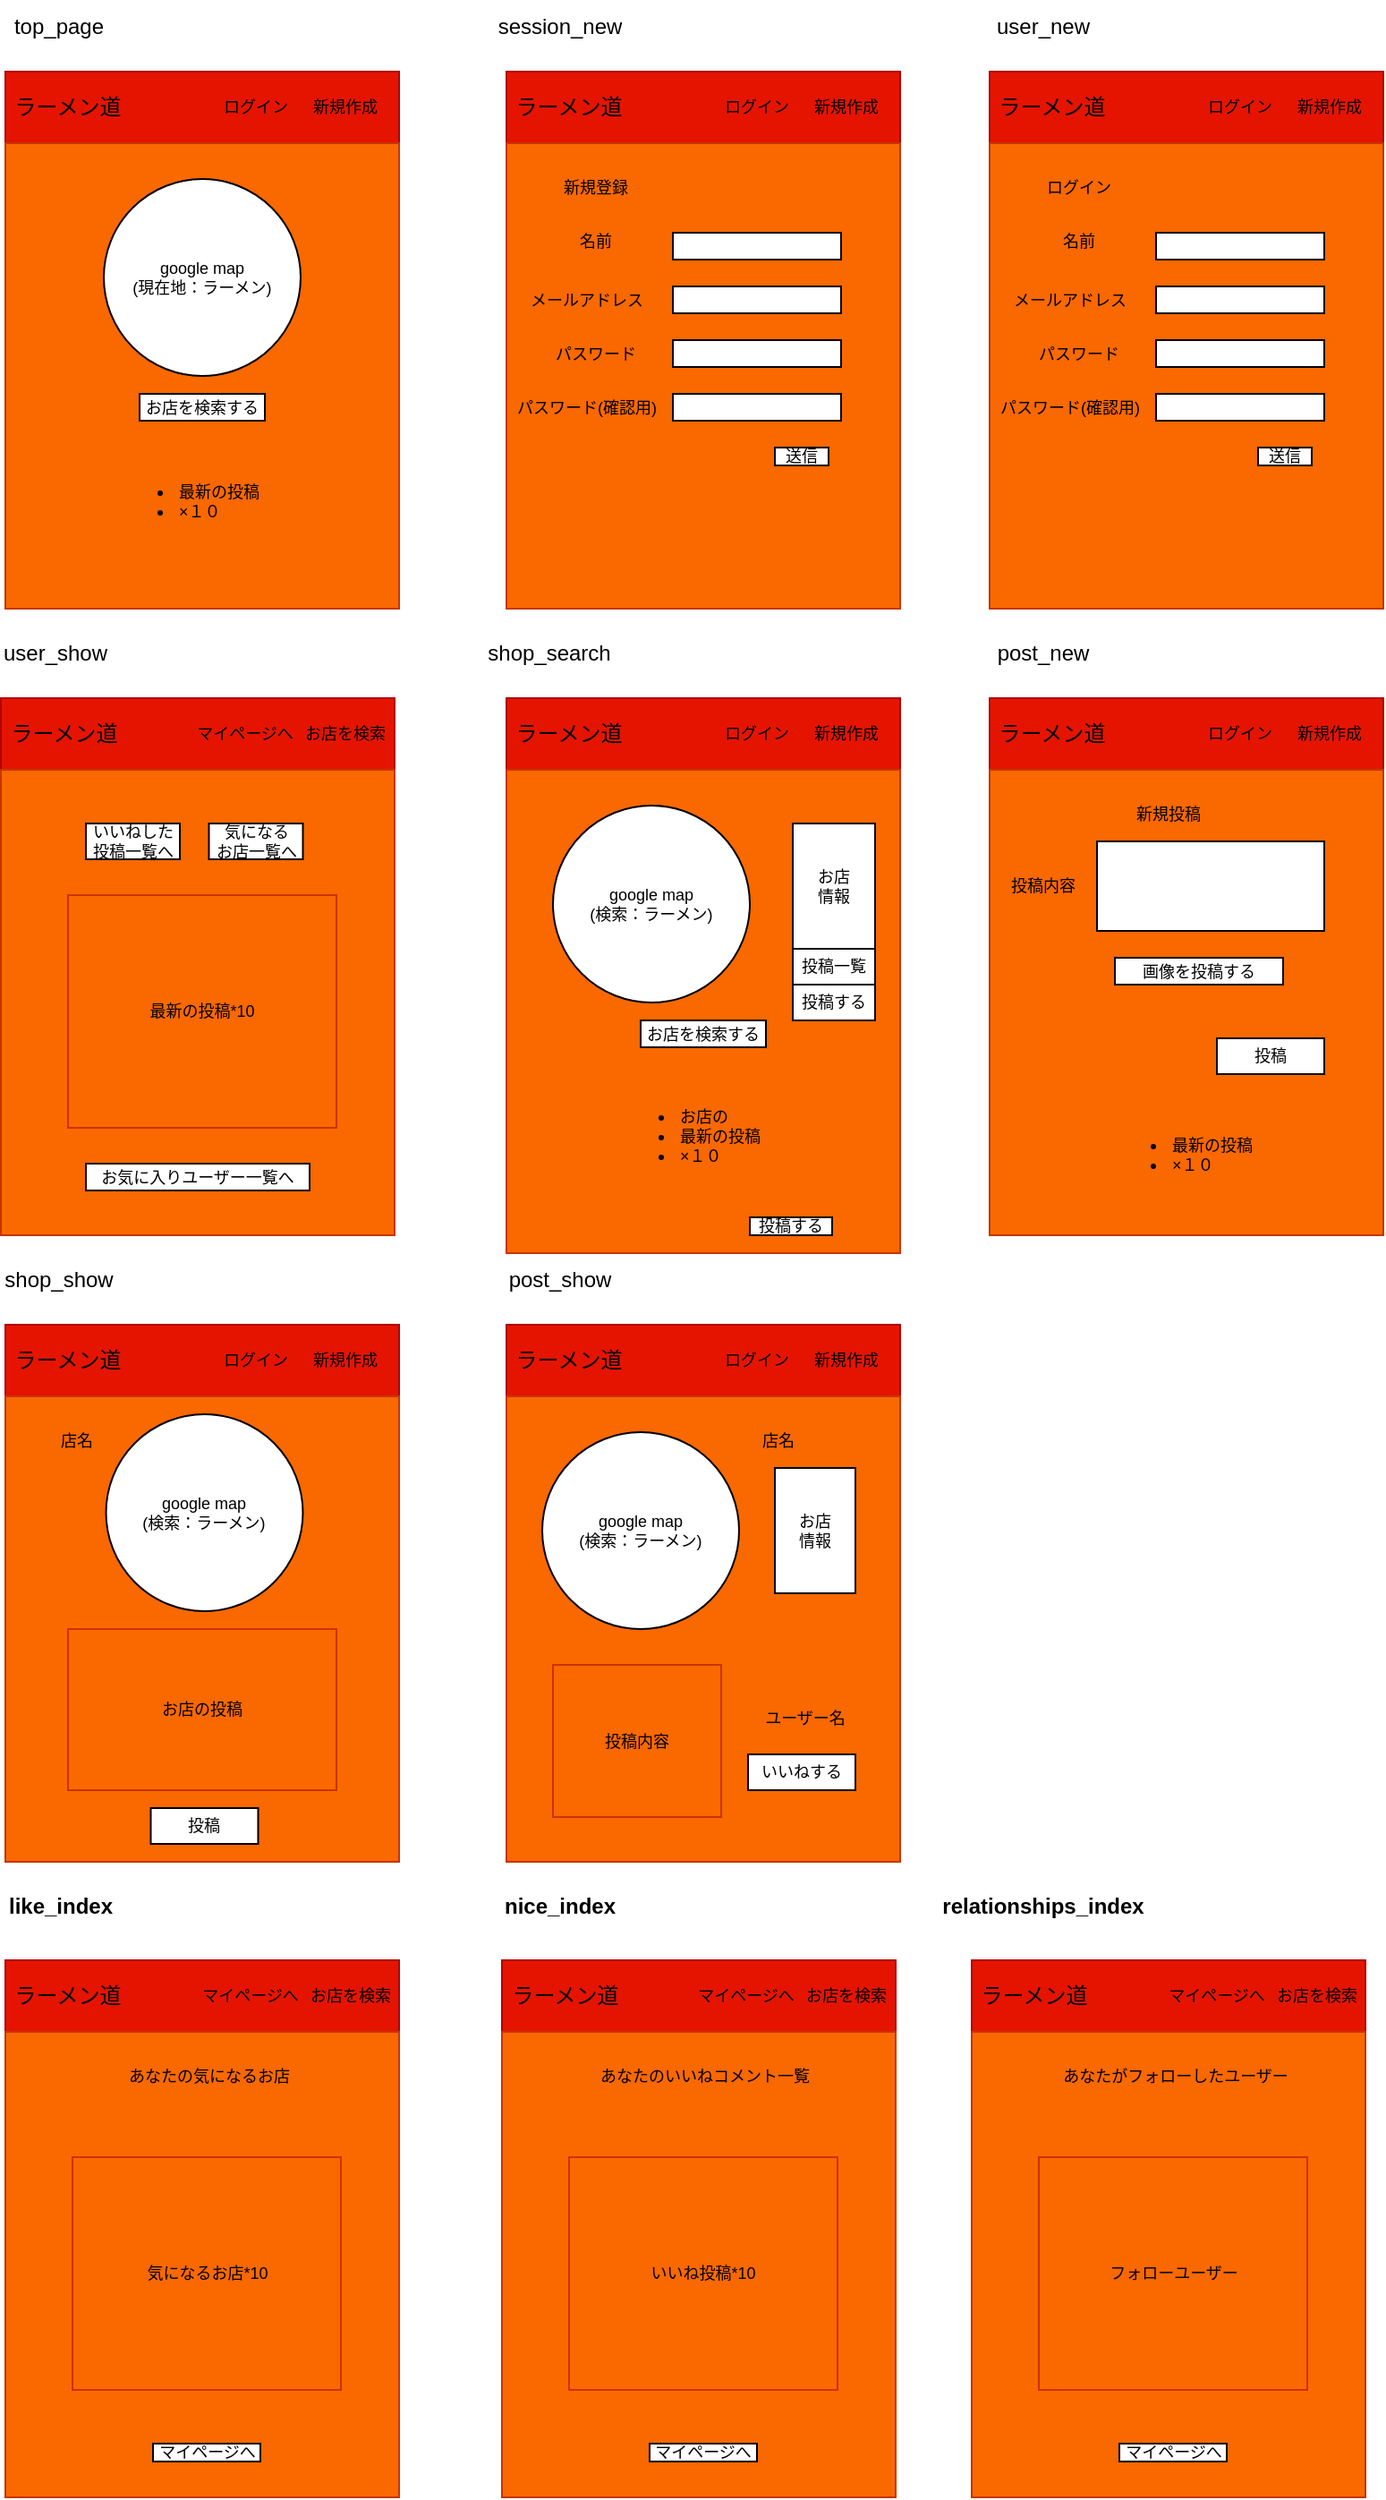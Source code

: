 <mxfile>
    <diagram id="9xKOy5lxVVfgr25C3Fqn" name="ページ1">
        <mxGraphModel dx="888" dy="485" grid="1" gridSize="10" guides="1" tooltips="1" connect="1" arrows="1" fold="1" page="1" pageScale="1" pageWidth="827" pageHeight="1169" math="0" shadow="0">
            <root>
                <mxCell id="0"/>
                <mxCell id="1" parent="0"/>
                <mxCell id="2" value="" style="rounded=0;whiteSpace=wrap;html=1;fillColor=#e51400;fontColor=#ffffff;strokeColor=#B20000;" parent="1" vertex="1">
                    <mxGeometry x="30" y="70" width="220" height="40" as="geometry"/>
                </mxCell>
                <mxCell id="3" value="" style="rounded=0;whiteSpace=wrap;html=1;fillColor=#fa6800;fontColor=#000000;strokeColor=#C73500;" parent="1" vertex="1">
                    <mxGeometry x="30" y="110" width="220" height="260" as="geometry"/>
                </mxCell>
                <mxCell id="5" value="top_page" style="text;html=1;strokeColor=none;fillColor=none;align=center;verticalAlign=middle;whiteSpace=wrap;rounded=0;" parent="1" vertex="1">
                    <mxGeometry x="30" y="30" width="60" height="30" as="geometry"/>
                </mxCell>
                <mxCell id="6" value="ラーメン道" style="text;html=1;strokeColor=none;fillColor=none;align=center;verticalAlign=middle;whiteSpace=wrap;rounded=0;" parent="1" vertex="1">
                    <mxGeometry x="30" y="75" width="70" height="30" as="geometry"/>
                </mxCell>
                <mxCell id="7" value="ログイン" style="text;html=1;strokeColor=none;fillColor=none;align=center;verticalAlign=middle;whiteSpace=wrap;rounded=0;fontSize=9;" parent="1" vertex="1">
                    <mxGeometry x="150" y="82.5" width="40" height="15" as="geometry"/>
                </mxCell>
                <mxCell id="8" value="新規作成" style="text;html=1;strokeColor=none;fillColor=none;align=center;verticalAlign=middle;whiteSpace=wrap;rounded=0;fontSize=9;" parent="1" vertex="1">
                    <mxGeometry x="200" y="82.5" width="40" height="15" as="geometry"/>
                </mxCell>
                <mxCell id="9" value="google map&lt;br&gt;(現在地：ラーメン)" style="ellipse;whiteSpace=wrap;html=1;aspect=fixed;fontSize=9;" parent="1" vertex="1">
                    <mxGeometry x="85" y="130" width="110" height="110" as="geometry"/>
                </mxCell>
                <mxCell id="10" value="&lt;ul&gt;&lt;li&gt;最新の投稿&lt;/li&gt;&lt;li&gt;×１０&lt;/li&gt;&lt;/ul&gt;" style="text;strokeColor=none;fillColor=none;html=1;whiteSpace=wrap;verticalAlign=middle;overflow=hidden;fontSize=9;" parent="1" vertex="1">
                    <mxGeometry x="85" y="260" width="105" height="100" as="geometry"/>
                </mxCell>
                <mxCell id="11" value="" style="rounded=0;whiteSpace=wrap;html=1;fillColor=#e51400;fontColor=#ffffff;strokeColor=#B20000;" parent="1" vertex="1">
                    <mxGeometry x="310" y="70" width="220" height="40" as="geometry"/>
                </mxCell>
                <mxCell id="12" value="" style="rounded=0;whiteSpace=wrap;html=1;fillColor=#fa6800;fontColor=#000000;strokeColor=#C73500;" parent="1" vertex="1">
                    <mxGeometry x="310" y="110" width="220" height="260" as="geometry"/>
                </mxCell>
                <mxCell id="13" value="ラーメン道" style="text;html=1;strokeColor=none;fillColor=none;align=center;verticalAlign=middle;whiteSpace=wrap;rounded=0;" parent="1" vertex="1">
                    <mxGeometry x="310" y="75" width="70" height="30" as="geometry"/>
                </mxCell>
                <mxCell id="14" value="ログイン" style="text;html=1;strokeColor=none;fillColor=none;align=center;verticalAlign=middle;whiteSpace=wrap;rounded=0;fontSize=9;" parent="1" vertex="1">
                    <mxGeometry x="430" y="82.5" width="40" height="15" as="geometry"/>
                </mxCell>
                <mxCell id="15" value="新規作成" style="text;html=1;strokeColor=none;fillColor=none;align=center;verticalAlign=middle;whiteSpace=wrap;rounded=0;fontSize=9;" parent="1" vertex="1">
                    <mxGeometry x="480" y="82.5" width="40" height="15" as="geometry"/>
                </mxCell>
                <mxCell id="18" value="" style="rounded=0;whiteSpace=wrap;html=1;fontSize=9;" parent="1" vertex="1">
                    <mxGeometry x="403" y="190" width="94" height="15" as="geometry"/>
                </mxCell>
                <mxCell id="19" value="" style="rounded=0;whiteSpace=wrap;html=1;fontSize=9;" parent="1" vertex="1">
                    <mxGeometry x="403" y="220" width="94" height="15" as="geometry"/>
                </mxCell>
                <mxCell id="20" value="" style="rounded=0;whiteSpace=wrap;html=1;fontSize=9;" parent="1" vertex="1">
                    <mxGeometry x="403" y="250" width="94" height="15" as="geometry"/>
                </mxCell>
                <mxCell id="21" value="" style="rounded=0;whiteSpace=wrap;html=1;fontSize=9;" parent="1" vertex="1">
                    <mxGeometry x="403" y="160" width="94" height="15" as="geometry"/>
                </mxCell>
                <mxCell id="22" value="名前" style="text;html=1;strokeColor=none;fillColor=none;align=center;verticalAlign=middle;whiteSpace=wrap;rounded=0;fontSize=9;" parent="1" vertex="1">
                    <mxGeometry x="330" y="160" width="60" height="10" as="geometry"/>
                </mxCell>
                <mxCell id="23" value="メールアドレス" style="text;html=1;strokeColor=none;fillColor=none;align=center;verticalAlign=middle;whiteSpace=wrap;rounded=0;fontSize=9;" parent="1" vertex="1">
                    <mxGeometry x="320" y="192.5" width="70" height="10" as="geometry"/>
                </mxCell>
                <mxCell id="24" value="パスワード" style="text;html=1;strokeColor=none;fillColor=none;align=center;verticalAlign=middle;whiteSpace=wrap;rounded=0;fontSize=9;" parent="1" vertex="1">
                    <mxGeometry x="330" y="222.5" width="60" height="10" as="geometry"/>
                </mxCell>
                <mxCell id="25" value="パスワード(確認用)" style="text;html=1;strokeColor=none;fillColor=none;align=center;verticalAlign=middle;whiteSpace=wrap;rounded=0;fontSize=9;" parent="1" vertex="1">
                    <mxGeometry x="310" y="252.5" width="90" height="10" as="geometry"/>
                </mxCell>
                <mxCell id="26" value="session_new" style="text;html=1;strokeColor=none;fillColor=none;align=center;verticalAlign=middle;whiteSpace=wrap;rounded=0;" parent="1" vertex="1">
                    <mxGeometry x="310" y="30" width="60" height="30" as="geometry"/>
                </mxCell>
                <mxCell id="27" value="送信" style="rounded=0;whiteSpace=wrap;html=1;fontSize=9;" parent="1" vertex="1">
                    <mxGeometry x="460" y="280" width="30" height="10" as="geometry"/>
                </mxCell>
                <mxCell id="28" value="" style="rounded=0;whiteSpace=wrap;html=1;fillColor=#e51400;fontColor=#ffffff;strokeColor=#B20000;" parent="1" vertex="1">
                    <mxGeometry x="580" y="70" width="220" height="40" as="geometry"/>
                </mxCell>
                <mxCell id="29" value="" style="rounded=0;whiteSpace=wrap;html=1;fillColor=#fa6800;fontColor=#000000;strokeColor=#C73500;" parent="1" vertex="1">
                    <mxGeometry x="580" y="110" width="220" height="260" as="geometry"/>
                </mxCell>
                <mxCell id="30" value="ラーメン道" style="text;html=1;strokeColor=none;fillColor=none;align=center;verticalAlign=middle;whiteSpace=wrap;rounded=0;" parent="1" vertex="1">
                    <mxGeometry x="580" y="75" width="70" height="30" as="geometry"/>
                </mxCell>
                <mxCell id="31" value="ログイン" style="text;html=1;strokeColor=none;fillColor=none;align=center;verticalAlign=middle;whiteSpace=wrap;rounded=0;fontSize=9;" parent="1" vertex="1">
                    <mxGeometry x="700" y="82.5" width="40" height="15" as="geometry"/>
                </mxCell>
                <mxCell id="32" value="新規作成" style="text;html=1;strokeColor=none;fillColor=none;align=center;verticalAlign=middle;whiteSpace=wrap;rounded=0;fontSize=9;" parent="1" vertex="1">
                    <mxGeometry x="750" y="82.5" width="40" height="15" as="geometry"/>
                </mxCell>
                <mxCell id="33" value="" style="rounded=0;whiteSpace=wrap;html=1;fontSize=9;" parent="1" vertex="1">
                    <mxGeometry x="673" y="190" width="94" height="15" as="geometry"/>
                </mxCell>
                <mxCell id="34" value="" style="rounded=0;whiteSpace=wrap;html=1;fontSize=9;" parent="1" vertex="1">
                    <mxGeometry x="673" y="220" width="94" height="15" as="geometry"/>
                </mxCell>
                <mxCell id="35" value="" style="rounded=0;whiteSpace=wrap;html=1;fontSize=9;" parent="1" vertex="1">
                    <mxGeometry x="673" y="250" width="94" height="15" as="geometry"/>
                </mxCell>
                <mxCell id="36" value="" style="rounded=0;whiteSpace=wrap;html=1;fontSize=9;" parent="1" vertex="1">
                    <mxGeometry x="673" y="160" width="94" height="15" as="geometry"/>
                </mxCell>
                <mxCell id="37" value="名前" style="text;html=1;strokeColor=none;fillColor=none;align=center;verticalAlign=middle;whiteSpace=wrap;rounded=0;fontSize=9;" parent="1" vertex="1">
                    <mxGeometry x="600" y="160" width="60" height="10" as="geometry"/>
                </mxCell>
                <mxCell id="38" value="メールアドレス" style="text;html=1;strokeColor=none;fillColor=none;align=center;verticalAlign=middle;whiteSpace=wrap;rounded=0;fontSize=9;" parent="1" vertex="1">
                    <mxGeometry x="590" y="192.5" width="70" height="10" as="geometry"/>
                </mxCell>
                <mxCell id="39" value="パスワード" style="text;html=1;strokeColor=none;fillColor=none;align=center;verticalAlign=middle;whiteSpace=wrap;rounded=0;fontSize=9;" parent="1" vertex="1">
                    <mxGeometry x="600" y="222.5" width="60" height="10" as="geometry"/>
                </mxCell>
                <mxCell id="40" value="パスワード(確認用)" style="text;html=1;strokeColor=none;fillColor=none;align=center;verticalAlign=middle;whiteSpace=wrap;rounded=0;fontSize=9;" parent="1" vertex="1">
                    <mxGeometry x="580" y="252.5" width="90" height="10" as="geometry"/>
                </mxCell>
                <mxCell id="41" value="user_new" style="text;html=1;strokeColor=none;fillColor=none;align=center;verticalAlign=middle;whiteSpace=wrap;rounded=0;" parent="1" vertex="1">
                    <mxGeometry x="580" y="30" width="60" height="30" as="geometry"/>
                </mxCell>
                <mxCell id="42" value="送信" style="rounded=0;whiteSpace=wrap;html=1;fontSize=9;" parent="1" vertex="1">
                    <mxGeometry x="730" y="280" width="30" height="10" as="geometry"/>
                </mxCell>
                <mxCell id="44" value="新規登録" style="text;html=1;strokeColor=none;fillColor=none;align=center;verticalAlign=middle;whiteSpace=wrap;rounded=0;fontSize=9;" parent="1" vertex="1">
                    <mxGeometry x="330" y="120" width="60" height="30" as="geometry"/>
                </mxCell>
                <mxCell id="45" value="ログイン" style="text;html=1;strokeColor=none;fillColor=none;align=center;verticalAlign=middle;whiteSpace=wrap;rounded=0;fontSize=9;" parent="1" vertex="1">
                    <mxGeometry x="600" y="120" width="60" height="30" as="geometry"/>
                </mxCell>
                <mxCell id="46" value="お店を検索する" style="rounded=0;whiteSpace=wrap;html=1;fontSize=9;" parent="1" vertex="1">
                    <mxGeometry x="105" y="250" width="70" height="15" as="geometry"/>
                </mxCell>
                <mxCell id="47" value="" style="rounded=0;whiteSpace=wrap;html=1;fillColor=#e51400;fontColor=#ffffff;strokeColor=#B20000;" parent="1" vertex="1">
                    <mxGeometry x="27.5" y="420" width="220" height="40" as="geometry"/>
                </mxCell>
                <mxCell id="48" value="" style="rounded=0;whiteSpace=wrap;html=1;fillColor=#fa6800;fontColor=#000000;strokeColor=#C73500;" parent="1" vertex="1">
                    <mxGeometry x="27.5" y="460" width="220" height="260" as="geometry"/>
                </mxCell>
                <mxCell id="49" value="user_show" style="text;html=1;strokeColor=none;fillColor=none;align=center;verticalAlign=middle;whiteSpace=wrap;rounded=0;" parent="1" vertex="1">
                    <mxGeometry x="27.5" y="380" width="60" height="30" as="geometry"/>
                </mxCell>
                <mxCell id="50" value="ラーメン道" style="text;html=1;strokeColor=none;fillColor=none;align=center;verticalAlign=middle;whiteSpace=wrap;rounded=0;" parent="1" vertex="1">
                    <mxGeometry x="27.5" y="425" width="70" height="30" as="geometry"/>
                </mxCell>
                <mxCell id="51" value="マイページへ" style="text;html=1;strokeColor=none;fillColor=none;align=center;verticalAlign=middle;whiteSpace=wrap;rounded=0;fontSize=9;" parent="1" vertex="1">
                    <mxGeometry x="135" y="436.25" width="57.5" height="7.5" as="geometry"/>
                </mxCell>
                <mxCell id="52" value="お店を検索" style="text;html=1;strokeColor=none;fillColor=none;align=center;verticalAlign=middle;whiteSpace=wrap;rounded=0;fontSize=9;" parent="1" vertex="1">
                    <mxGeometry x="195" y="432.5" width="50" height="15" as="geometry"/>
                </mxCell>
                <mxCell id="57" value="最新の投稿*10" style="rounded=0;whiteSpace=wrap;html=1;fontSize=9;fillColor=#fa6800;fontColor=#000000;strokeColor=#C73500;" parent="1" vertex="1">
                    <mxGeometry x="65" y="530" width="150" height="130" as="geometry"/>
                </mxCell>
                <mxCell id="58" value="いいねした投稿一覧へ" style="rounded=0;whiteSpace=wrap;html=1;fontSize=9;" parent="1" vertex="1">
                    <mxGeometry x="75" y="490" width="52.5" height="20" as="geometry"/>
                </mxCell>
                <mxCell id="59" value="お気に入りユーザー一覧へ" style="rounded=0;whiteSpace=wrap;html=1;fontSize=9;" parent="1" vertex="1">
                    <mxGeometry x="75" y="680" width="125" height="15" as="geometry"/>
                </mxCell>
                <mxCell id="60" value="気になる&lt;br&gt;お店一覧へ" style="rounded=0;whiteSpace=wrap;html=1;fontSize=9;" parent="1" vertex="1">
                    <mxGeometry x="143.75" y="490" width="52.5" height="20" as="geometry"/>
                </mxCell>
                <mxCell id="61" value="" style="rounded=0;whiteSpace=wrap;html=1;fillColor=#e51400;fontColor=#ffffff;strokeColor=#B20000;" parent="1" vertex="1">
                    <mxGeometry x="310" y="420" width="220" height="40" as="geometry"/>
                </mxCell>
                <mxCell id="62" value="" style="rounded=0;whiteSpace=wrap;html=1;fillColor=#fa6800;fontColor=#000000;strokeColor=#C73500;" parent="1" vertex="1">
                    <mxGeometry x="310" y="460" width="220" height="270" as="geometry"/>
                </mxCell>
                <mxCell id="63" value="shop_search" style="text;html=1;strokeColor=none;fillColor=none;align=center;verticalAlign=middle;whiteSpace=wrap;rounded=0;" parent="1" vertex="1">
                    <mxGeometry x="304" y="380" width="60" height="30" as="geometry"/>
                </mxCell>
                <mxCell id="64" value="ラーメン道" style="text;html=1;strokeColor=none;fillColor=none;align=center;verticalAlign=middle;whiteSpace=wrap;rounded=0;" parent="1" vertex="1">
                    <mxGeometry x="310" y="425" width="70" height="30" as="geometry"/>
                </mxCell>
                <mxCell id="65" value="ログイン" style="text;html=1;strokeColor=none;fillColor=none;align=center;verticalAlign=middle;whiteSpace=wrap;rounded=0;fontSize=9;" parent="1" vertex="1">
                    <mxGeometry x="430" y="432.5" width="40" height="15" as="geometry"/>
                </mxCell>
                <mxCell id="66" value="新規作成" style="text;html=1;strokeColor=none;fillColor=none;align=center;verticalAlign=middle;whiteSpace=wrap;rounded=0;fontSize=9;" parent="1" vertex="1">
                    <mxGeometry x="480" y="432.5" width="40" height="15" as="geometry"/>
                </mxCell>
                <mxCell id="67" value="google map&lt;br&gt;(検索：ラーメン)" style="ellipse;whiteSpace=wrap;html=1;aspect=fixed;fontSize=9;" parent="1" vertex="1">
                    <mxGeometry x="336" y="480" width="110" height="110" as="geometry"/>
                </mxCell>
                <mxCell id="68" value="&lt;ul&gt;&lt;li&gt;お店の&lt;/li&gt;&lt;li&gt;最新の投稿&lt;/li&gt;&lt;li&gt;×１０&lt;/li&gt;&lt;/ul&gt;" style="text;strokeColor=none;fillColor=none;html=1;whiteSpace=wrap;verticalAlign=middle;overflow=hidden;fontSize=9;" parent="1" vertex="1">
                    <mxGeometry x="365" y="620" width="105" height="90" as="geometry"/>
                </mxCell>
                <mxCell id="69" value="お店を検索する" style="rounded=0;whiteSpace=wrap;html=1;fontSize=9;" parent="1" vertex="1">
                    <mxGeometry x="385" y="600" width="70" height="15" as="geometry"/>
                </mxCell>
                <mxCell id="70" value="お店&lt;br&gt;情報" style="rounded=0;whiteSpace=wrap;html=1;fontSize=9;" parent="1" vertex="1">
                    <mxGeometry x="470" y="490" width="46" height="70" as="geometry"/>
                </mxCell>
                <mxCell id="71" value="投稿する" style="rounded=0;whiteSpace=wrap;html=1;fontSize=9;" parent="1" vertex="1">
                    <mxGeometry x="470" y="580" width="46" height="20" as="geometry"/>
                </mxCell>
                <mxCell id="72" value="" style="rounded=0;whiteSpace=wrap;html=1;fillColor=#e51400;fontColor=#ffffff;strokeColor=#B20000;" parent="1" vertex="1">
                    <mxGeometry x="580" y="420" width="220" height="40" as="geometry"/>
                </mxCell>
                <mxCell id="73" value="" style="rounded=0;whiteSpace=wrap;html=1;fillColor=#fa6800;fontColor=#000000;strokeColor=#C73500;" parent="1" vertex="1">
                    <mxGeometry x="580" y="460" width="220" height="260" as="geometry"/>
                </mxCell>
                <mxCell id="74" value="ラーメン道" style="text;html=1;strokeColor=none;fillColor=none;align=center;verticalAlign=middle;whiteSpace=wrap;rounded=0;" parent="1" vertex="1">
                    <mxGeometry x="580" y="425" width="70" height="30" as="geometry"/>
                </mxCell>
                <mxCell id="75" value="ログイン" style="text;html=1;strokeColor=none;fillColor=none;align=center;verticalAlign=middle;whiteSpace=wrap;rounded=0;fontSize=9;" parent="1" vertex="1">
                    <mxGeometry x="700" y="432.5" width="40" height="15" as="geometry"/>
                </mxCell>
                <mxCell id="76" value="新規作成" style="text;html=1;strokeColor=none;fillColor=none;align=center;verticalAlign=middle;whiteSpace=wrap;rounded=0;fontSize=9;" parent="1" vertex="1">
                    <mxGeometry x="750" y="432.5" width="40" height="15" as="geometry"/>
                </mxCell>
                <mxCell id="79" value="画像を投稿する" style="rounded=0;whiteSpace=wrap;html=1;fontSize=9;" parent="1" vertex="1">
                    <mxGeometry x="650" y="565" width="94" height="15" as="geometry"/>
                </mxCell>
                <mxCell id="80" value="" style="rounded=0;whiteSpace=wrap;html=1;fontSize=9;" parent="1" vertex="1">
                    <mxGeometry x="640" y="500" width="127" height="50" as="geometry"/>
                </mxCell>
                <mxCell id="81" value="投稿内容" style="text;html=1;strokeColor=none;fillColor=none;align=center;verticalAlign=middle;whiteSpace=wrap;rounded=0;fontSize=9;" parent="1" vertex="1">
                    <mxGeometry x="580" y="510" width="60" height="30" as="geometry"/>
                </mxCell>
                <mxCell id="85" value="post_new" style="text;html=1;strokeColor=none;fillColor=none;align=center;verticalAlign=middle;whiteSpace=wrap;rounded=0;" parent="1" vertex="1">
                    <mxGeometry x="580" y="380" width="60" height="30" as="geometry"/>
                </mxCell>
                <mxCell id="86" value="投稿" style="rounded=0;whiteSpace=wrap;html=1;fontSize=9;" parent="1" vertex="1">
                    <mxGeometry x="707" y="610" width="60" height="20" as="geometry"/>
                </mxCell>
                <mxCell id="87" value="新規投稿" style="text;html=1;strokeColor=none;fillColor=none;align=center;verticalAlign=middle;whiteSpace=wrap;rounded=0;fontSize=9;" parent="1" vertex="1">
                    <mxGeometry x="650" y="470" width="60" height="30" as="geometry"/>
                </mxCell>
                <mxCell id="89" value="&lt;ul&gt;&lt;li&gt;最新の投稿&lt;/li&gt;&lt;li&gt;×１０&lt;/li&gt;&lt;/ul&gt;" style="text;strokeColor=none;fillColor=none;html=1;whiteSpace=wrap;verticalAlign=middle;overflow=hidden;fontSize=9;" parent="1" vertex="1">
                    <mxGeometry x="640" y="630" width="105" height="90" as="geometry"/>
                </mxCell>
                <mxCell id="90" value="投稿する" style="rounded=0;whiteSpace=wrap;html=1;fontSize=9;" parent="1" vertex="1">
                    <mxGeometry x="446" y="710" width="46" height="10" as="geometry"/>
                </mxCell>
                <mxCell id="91" value="投稿一覧" style="rounded=0;whiteSpace=wrap;html=1;fontSize=9;" parent="1" vertex="1">
                    <mxGeometry x="470" y="560" width="46" height="20" as="geometry"/>
                </mxCell>
                <mxCell id="93" value="" style="rounded=0;whiteSpace=wrap;html=1;fillColor=#e51400;fontColor=#ffffff;strokeColor=#B20000;" parent="1" vertex="1">
                    <mxGeometry x="30" y="770" width="220" height="40" as="geometry"/>
                </mxCell>
                <mxCell id="94" value="" style="rounded=0;whiteSpace=wrap;html=1;fillColor=#fa6800;fontColor=#000000;strokeColor=#C73500;" parent="1" vertex="1">
                    <mxGeometry x="30" y="810" width="220" height="260" as="geometry"/>
                </mxCell>
                <mxCell id="95" value="ラーメン道" style="text;html=1;strokeColor=none;fillColor=none;align=center;verticalAlign=middle;whiteSpace=wrap;rounded=0;" parent="1" vertex="1">
                    <mxGeometry x="30" y="775" width="70" height="30" as="geometry"/>
                </mxCell>
                <mxCell id="96" value="ログイン" style="text;html=1;strokeColor=none;fillColor=none;align=center;verticalAlign=middle;whiteSpace=wrap;rounded=0;fontSize=9;" parent="1" vertex="1">
                    <mxGeometry x="150" y="782.5" width="40" height="15" as="geometry"/>
                </mxCell>
                <mxCell id="97" value="新規作成" style="text;html=1;strokeColor=none;fillColor=none;align=center;verticalAlign=middle;whiteSpace=wrap;rounded=0;fontSize=9;" parent="1" vertex="1">
                    <mxGeometry x="200" y="782.5" width="40" height="15" as="geometry"/>
                </mxCell>
                <mxCell id="101" value="shop_show" style="text;html=1;strokeColor=none;fillColor=none;align=center;verticalAlign=middle;whiteSpace=wrap;rounded=0;" parent="1" vertex="1">
                    <mxGeometry x="30" y="730" width="60" height="30" as="geometry"/>
                </mxCell>
                <mxCell id="102" value="投稿" style="rounded=0;whiteSpace=wrap;html=1;fontSize=9;" parent="1" vertex="1">
                    <mxGeometry x="111.25" y="1040" width="60" height="20" as="geometry"/>
                </mxCell>
                <mxCell id="105" value="お店の投稿" style="rounded=0;whiteSpace=wrap;html=1;fontSize=9;fillColor=#fa6800;fontColor=#000000;strokeColor=#C73500;" parent="1" vertex="1">
                    <mxGeometry x="65" y="940" width="150" height="90" as="geometry"/>
                </mxCell>
                <mxCell id="107" value="店名" style="text;html=1;strokeColor=none;fillColor=none;align=center;verticalAlign=middle;whiteSpace=wrap;rounded=0;fontSize=9;" parent="1" vertex="1">
                    <mxGeometry x="40" y="820" width="60" height="30" as="geometry"/>
                </mxCell>
                <mxCell id="108" value="google map&lt;br&gt;(検索：ラーメン)" style="ellipse;whiteSpace=wrap;html=1;aspect=fixed;fontSize=9;" parent="1" vertex="1">
                    <mxGeometry x="86.25" y="820" width="110" height="110" as="geometry"/>
                </mxCell>
                <mxCell id="109" value="" style="rounded=0;whiteSpace=wrap;html=1;fillColor=#e51400;fontColor=#ffffff;strokeColor=#B20000;" parent="1" vertex="1">
                    <mxGeometry x="310" y="770" width="220" height="40" as="geometry"/>
                </mxCell>
                <mxCell id="110" value="" style="rounded=0;whiteSpace=wrap;html=1;fillColor=#fa6800;fontColor=#000000;strokeColor=#C73500;" parent="1" vertex="1">
                    <mxGeometry x="310" y="810" width="220" height="260" as="geometry"/>
                </mxCell>
                <mxCell id="111" value="ラーメン道" style="text;html=1;strokeColor=none;fillColor=none;align=center;verticalAlign=middle;whiteSpace=wrap;rounded=0;" parent="1" vertex="1">
                    <mxGeometry x="310" y="775" width="70" height="30" as="geometry"/>
                </mxCell>
                <mxCell id="112" value="ログイン" style="text;html=1;strokeColor=none;fillColor=none;align=center;verticalAlign=middle;whiteSpace=wrap;rounded=0;fontSize=9;" parent="1" vertex="1">
                    <mxGeometry x="430" y="782.5" width="40" height="15" as="geometry"/>
                </mxCell>
                <mxCell id="113" value="新規作成" style="text;html=1;strokeColor=none;fillColor=none;align=center;verticalAlign=middle;whiteSpace=wrap;rounded=0;fontSize=9;" parent="1" vertex="1">
                    <mxGeometry x="480" y="782.5" width="40" height="15" as="geometry"/>
                </mxCell>
                <mxCell id="114" value="post_show" style="text;html=1;strokeColor=none;fillColor=none;align=center;verticalAlign=middle;whiteSpace=wrap;rounded=0;" parent="1" vertex="1">
                    <mxGeometry x="310" y="730" width="60" height="30" as="geometry"/>
                </mxCell>
                <mxCell id="116" value="投稿内容" style="rounded=0;whiteSpace=wrap;html=1;fontSize=9;fillColor=#fa6800;fontColor=#000000;strokeColor=#C73500;" parent="1" vertex="1">
                    <mxGeometry x="336" y="960" width="94" height="85" as="geometry"/>
                </mxCell>
                <mxCell id="117" value="店名" style="text;html=1;strokeColor=none;fillColor=none;align=center;verticalAlign=middle;whiteSpace=wrap;rounded=0;fontSize=9;" parent="1" vertex="1">
                    <mxGeometry x="432" y="820" width="60" height="30" as="geometry"/>
                </mxCell>
                <mxCell id="118" value="google map&lt;br&gt;(検索：ラーメン)" style="ellipse;whiteSpace=wrap;html=1;aspect=fixed;fontSize=9;" parent="1" vertex="1">
                    <mxGeometry x="330" y="830" width="110" height="110" as="geometry"/>
                </mxCell>
                <mxCell id="119" value="ユーザー名" style="text;html=1;strokeColor=none;fillColor=none;align=center;verticalAlign=middle;whiteSpace=wrap;rounded=0;fontSize=9;" parent="1" vertex="1">
                    <mxGeometry x="432" y="980" width="90" height="20" as="geometry"/>
                </mxCell>
                <mxCell id="120" value="いいねする" style="rounded=0;whiteSpace=wrap;html=1;fontSize=9;" parent="1" vertex="1">
                    <mxGeometry x="445" y="1010" width="60" height="20" as="geometry"/>
                </mxCell>
                <mxCell id="121" value="お店&lt;br&gt;情報" style="rounded=0;whiteSpace=wrap;html=1;fontSize=9;" parent="1" vertex="1">
                    <mxGeometry x="460" y="850" width="45" height="70" as="geometry"/>
                </mxCell>
                <mxCell id="122" value="" style="rounded=0;whiteSpace=wrap;html=1;fillColor=#e51400;fontColor=#ffffff;strokeColor=#B20000;" parent="1" vertex="1">
                    <mxGeometry x="30" y="1125" width="220" height="40" as="geometry"/>
                </mxCell>
                <mxCell id="123" value="" style="rounded=0;whiteSpace=wrap;html=1;fillColor=#fa6800;fontColor=#000000;strokeColor=#C73500;" parent="1" vertex="1">
                    <mxGeometry x="30" y="1165" width="220" height="260" as="geometry"/>
                </mxCell>
                <mxCell id="124" value="&lt;b&gt;like_index&lt;/b&gt;" style="text;html=1;strokeColor=none;fillColor=none;align=center;verticalAlign=middle;whiteSpace=wrap;rounded=0;" parent="1" vertex="1">
                    <mxGeometry x="31.25" y="1080" width="60" height="30" as="geometry"/>
                </mxCell>
                <mxCell id="125" value="ラーメン道" style="text;html=1;strokeColor=none;fillColor=none;align=center;verticalAlign=middle;whiteSpace=wrap;rounded=0;" parent="1" vertex="1">
                    <mxGeometry x="30" y="1130" width="70" height="30" as="geometry"/>
                </mxCell>
                <mxCell id="126" value="マイページへ" style="text;html=1;strokeColor=none;fillColor=none;align=center;verticalAlign=middle;whiteSpace=wrap;rounded=0;fontSize=9;" parent="1" vertex="1">
                    <mxGeometry x="137.5" y="1141.25" width="57.5" height="7.5" as="geometry"/>
                </mxCell>
                <mxCell id="127" value="お店を検索" style="text;html=1;strokeColor=none;fillColor=none;align=center;verticalAlign=middle;whiteSpace=wrap;rounded=0;fontSize=9;" parent="1" vertex="1">
                    <mxGeometry x="197.5" y="1137.5" width="50" height="15" as="geometry"/>
                </mxCell>
                <mxCell id="128" value="気になるお店*10" style="rounded=0;whiteSpace=wrap;html=1;fontSize=9;fillColor=#fa6800;fontColor=#000000;strokeColor=#C73500;" parent="1" vertex="1">
                    <mxGeometry x="67.5" y="1235" width="150" height="130" as="geometry"/>
                </mxCell>
                <mxCell id="134" value="&lt;span style=&quot;font-weight: 700&quot;&gt;nice&lt;/span&gt;&lt;b&gt;_index&lt;/b&gt;" style="text;html=1;strokeColor=none;fillColor=none;align=center;verticalAlign=middle;whiteSpace=wrap;rounded=0;" parent="1" vertex="1">
                    <mxGeometry x="310" y="1080" width="60" height="30" as="geometry"/>
                </mxCell>
                <mxCell id="144" value="&lt;span style=&quot;font-weight: 700&quot;&gt;relationships&lt;/span&gt;&lt;b&gt;_index&lt;/b&gt;" style="text;html=1;strokeColor=none;fillColor=none;align=center;verticalAlign=middle;whiteSpace=wrap;rounded=0;" parent="1" vertex="1">
                    <mxGeometry x="580" y="1080" width="60" height="30" as="geometry"/>
                </mxCell>
                <mxCell id="152" value="あなたの気になるお店" style="text;html=1;strokeColor=none;fillColor=none;align=center;verticalAlign=middle;whiteSpace=wrap;rounded=0;fontSize=9;" parent="1" vertex="1">
                    <mxGeometry x="68.75" y="1175" width="150" height="30" as="geometry"/>
                </mxCell>
                <mxCell id="153" value="マイページへ" style="rounded=0;whiteSpace=wrap;html=1;fontSize=9;" parent="1" vertex="1">
                    <mxGeometry x="112.5" y="1395" width="60" height="10" as="geometry"/>
                </mxCell>
                <mxCell id="154" value="" style="rounded=0;whiteSpace=wrap;html=1;fillColor=#e51400;fontColor=#ffffff;strokeColor=#B20000;" parent="1" vertex="1">
                    <mxGeometry x="307.5" y="1125" width="220" height="40" as="geometry"/>
                </mxCell>
                <mxCell id="155" value="" style="rounded=0;whiteSpace=wrap;html=1;fillColor=#fa6800;fontColor=#000000;strokeColor=#C73500;" parent="1" vertex="1">
                    <mxGeometry x="307.5" y="1165" width="220" height="260" as="geometry"/>
                </mxCell>
                <mxCell id="156" value="ラーメン道" style="text;html=1;strokeColor=none;fillColor=none;align=center;verticalAlign=middle;whiteSpace=wrap;rounded=0;" parent="1" vertex="1">
                    <mxGeometry x="307.5" y="1130" width="70" height="30" as="geometry"/>
                </mxCell>
                <mxCell id="157" value="マイページへ" style="text;html=1;strokeColor=none;fillColor=none;align=center;verticalAlign=middle;whiteSpace=wrap;rounded=0;fontSize=9;" parent="1" vertex="1">
                    <mxGeometry x="415" y="1141.25" width="57.5" height="7.5" as="geometry"/>
                </mxCell>
                <mxCell id="158" value="お店を検索" style="text;html=1;strokeColor=none;fillColor=none;align=center;verticalAlign=middle;whiteSpace=wrap;rounded=0;fontSize=9;" parent="1" vertex="1">
                    <mxGeometry x="475" y="1137.5" width="50" height="15" as="geometry"/>
                </mxCell>
                <mxCell id="159" value="いいね投稿*10" style="rounded=0;whiteSpace=wrap;html=1;fontSize=9;fillColor=#fa6800;fontColor=#000000;strokeColor=#C73500;" parent="1" vertex="1">
                    <mxGeometry x="345" y="1235" width="150" height="130" as="geometry"/>
                </mxCell>
                <mxCell id="160" value="あなたのいいねコメント一覧" style="text;html=1;strokeColor=none;fillColor=none;align=center;verticalAlign=middle;whiteSpace=wrap;rounded=0;fontSize=9;" parent="1" vertex="1">
                    <mxGeometry x="346.25" y="1175" width="150" height="30" as="geometry"/>
                </mxCell>
                <mxCell id="161" value="マイページへ" style="rounded=0;whiteSpace=wrap;html=1;fontSize=9;" parent="1" vertex="1">
                    <mxGeometry x="390" y="1395" width="60" height="10" as="geometry"/>
                </mxCell>
                <mxCell id="162" value="" style="rounded=0;whiteSpace=wrap;html=1;fillColor=#e51400;fontColor=#ffffff;strokeColor=#B20000;" parent="1" vertex="1">
                    <mxGeometry x="570" y="1125" width="220" height="40" as="geometry"/>
                </mxCell>
                <mxCell id="163" value="" style="rounded=0;whiteSpace=wrap;html=1;fillColor=#fa6800;fontColor=#000000;strokeColor=#C73500;" parent="1" vertex="1">
                    <mxGeometry x="570" y="1165" width="220" height="260" as="geometry"/>
                </mxCell>
                <mxCell id="164" value="ラーメン道" style="text;html=1;strokeColor=none;fillColor=none;align=center;verticalAlign=middle;whiteSpace=wrap;rounded=0;" parent="1" vertex="1">
                    <mxGeometry x="570" y="1130" width="70" height="30" as="geometry"/>
                </mxCell>
                <mxCell id="165" value="マイページへ" style="text;html=1;strokeColor=none;fillColor=none;align=center;verticalAlign=middle;whiteSpace=wrap;rounded=0;fontSize=9;" parent="1" vertex="1">
                    <mxGeometry x="677.5" y="1141.25" width="57.5" height="7.5" as="geometry"/>
                </mxCell>
                <mxCell id="166" value="お店を検索" style="text;html=1;strokeColor=none;fillColor=none;align=center;verticalAlign=middle;whiteSpace=wrap;rounded=0;fontSize=9;" parent="1" vertex="1">
                    <mxGeometry x="737.5" y="1137.5" width="50" height="15" as="geometry"/>
                </mxCell>
                <mxCell id="167" value="フォローユーザー" style="rounded=0;whiteSpace=wrap;html=1;fontSize=9;fillColor=#fa6800;fontColor=#000000;strokeColor=#C73500;" parent="1" vertex="1">
                    <mxGeometry x="607.5" y="1235" width="150" height="130" as="geometry"/>
                </mxCell>
                <mxCell id="168" value="あなたがフォローしたユーザー" style="text;html=1;strokeColor=none;fillColor=none;align=center;verticalAlign=middle;whiteSpace=wrap;rounded=0;fontSize=9;" parent="1" vertex="1">
                    <mxGeometry x="608.75" y="1175" width="150" height="30" as="geometry"/>
                </mxCell>
                <mxCell id="169" value="マイページへ" style="rounded=0;whiteSpace=wrap;html=1;fontSize=9;" parent="1" vertex="1">
                    <mxGeometry x="652.5" y="1395" width="60" height="10" as="geometry"/>
                </mxCell>
            </root>
        </mxGraphModel>
    </diagram>
</mxfile>
